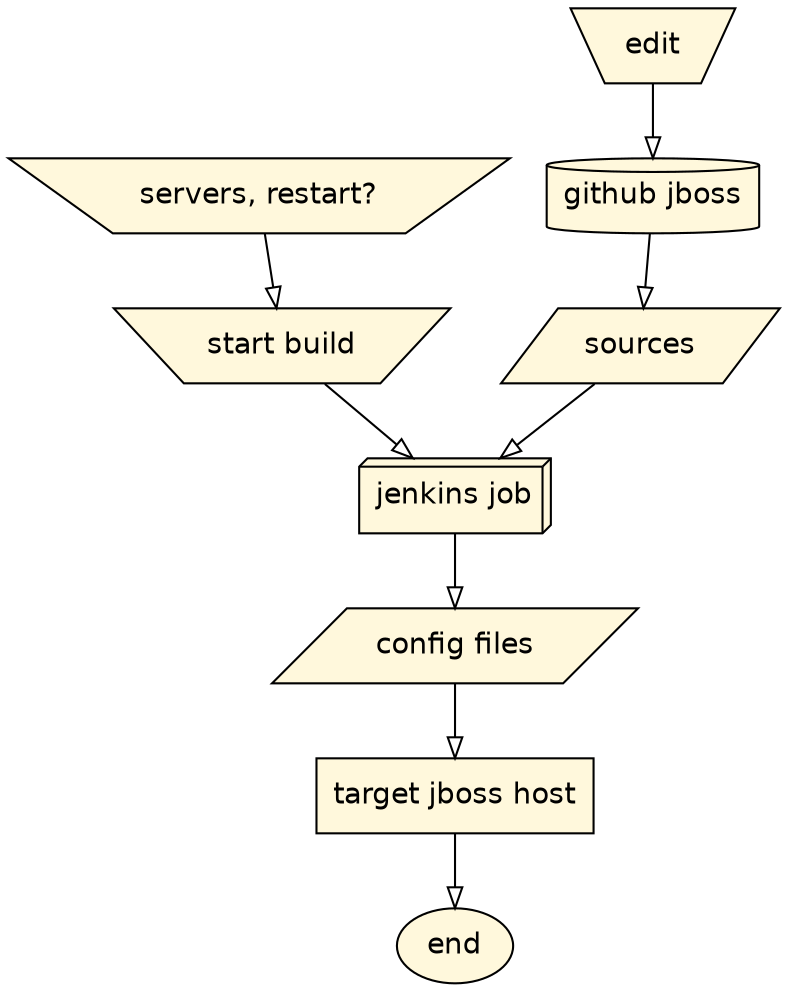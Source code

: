 digraph {
"b036ccb8-5698-4d30-9ad7-1a09b94eec58" [label="config files", shape=parallelogram, style=filled, fillcolor=cornsilk, fontname=Helvetica];
"b036ccb8-5698-4d30-9ad7-1a09b94eec58" -> "a44caaee-aa63-45a2-8177-c1ce6bcaf98b" [taillabel="", arrowhead=onormal, fontname=Helvetica];
"a36fad98-34ab-47d9-aaac-379bf30d2b15" [label="edit", shape=invtrapezium, style=filled, fillcolor=cornsilk, fontname=Helvetica];
"a36fad98-34ab-47d9-aaac-379bf30d2b15" -> "a01e654a-ad88-45a2-a4ab-5185d673a89f" [taillabel="", arrowhead=onormal, fontname=Helvetica];
"a44caaee-aa63-45a2-8177-c1ce6bcaf98b" [label="target jboss host", shape=box, style=filled, fillcolor=cornsilk, fontname=Helvetica];
"a44caaee-aa63-45a2-8177-c1ce6bcaf98b" -> "6702a605-e739-4153-90f0-34d118ef1c07" [taillabel="", arrowhead=onormal, fontname=Helvetica];
"1097c88f-131d-4f15-8c9c-6bd822e2a1be" [label="servers, restart?", shape=invtrapezium, style=filled, fillcolor=cornsilk, fontname=Helvetica];
"1097c88f-131d-4f15-8c9c-6bd822e2a1be" -> "c976601b-c2b5-4c51-8481-723c9bcf75c8" [taillabel="", arrowhead=onormal, fontname=Helvetica];
"5b3cb509-5512-40b9-8879-62e691ea3624" [label="sources", shape=parallelogram, style=filled, fillcolor=cornsilk, fontname=Helvetica];
"5b3cb509-5512-40b9-8879-62e691ea3624" -> "dbf4d9ed-2081-40ea-b6fe-e73cebc2fe30" [taillabel="", arrowhead=onormal, fontname=Helvetica];
"6702a605-e739-4153-90f0-34d118ef1c07" [label="end", shape=ellipse, style=filled, fillcolor=cornsilk, fontname=Helvetica];
"dbf4d9ed-2081-40ea-b6fe-e73cebc2fe30" [label="jenkins job", shape=box3d, style=filled, fillcolor=cornsilk, fontname=Helvetica];
"dbf4d9ed-2081-40ea-b6fe-e73cebc2fe30" -> "b036ccb8-5698-4d30-9ad7-1a09b94eec58" [taillabel="", arrowhead=onormal, fontname=Helvetica];
"c976601b-c2b5-4c51-8481-723c9bcf75c8" [label="start build", shape=invtrapezium, style=filled, fillcolor=cornsilk, fontname=Helvetica];
"c976601b-c2b5-4c51-8481-723c9bcf75c8" -> "dbf4d9ed-2081-40ea-b6fe-e73cebc2fe30" [taillabel="", arrowhead=onormal, fontname=Helvetica];
"a01e654a-ad88-45a2-a4ab-5185d673a89f" [label="github jboss", shape=cylinder, style=filled, fillcolor=cornsilk, fontname=Helvetica];
"a01e654a-ad88-45a2-a4ab-5185d673a89f" -> "5b3cb509-5512-40b9-8879-62e691ea3624" [taillabel="", arrowhead=onormal, fontname=Helvetica];
}
